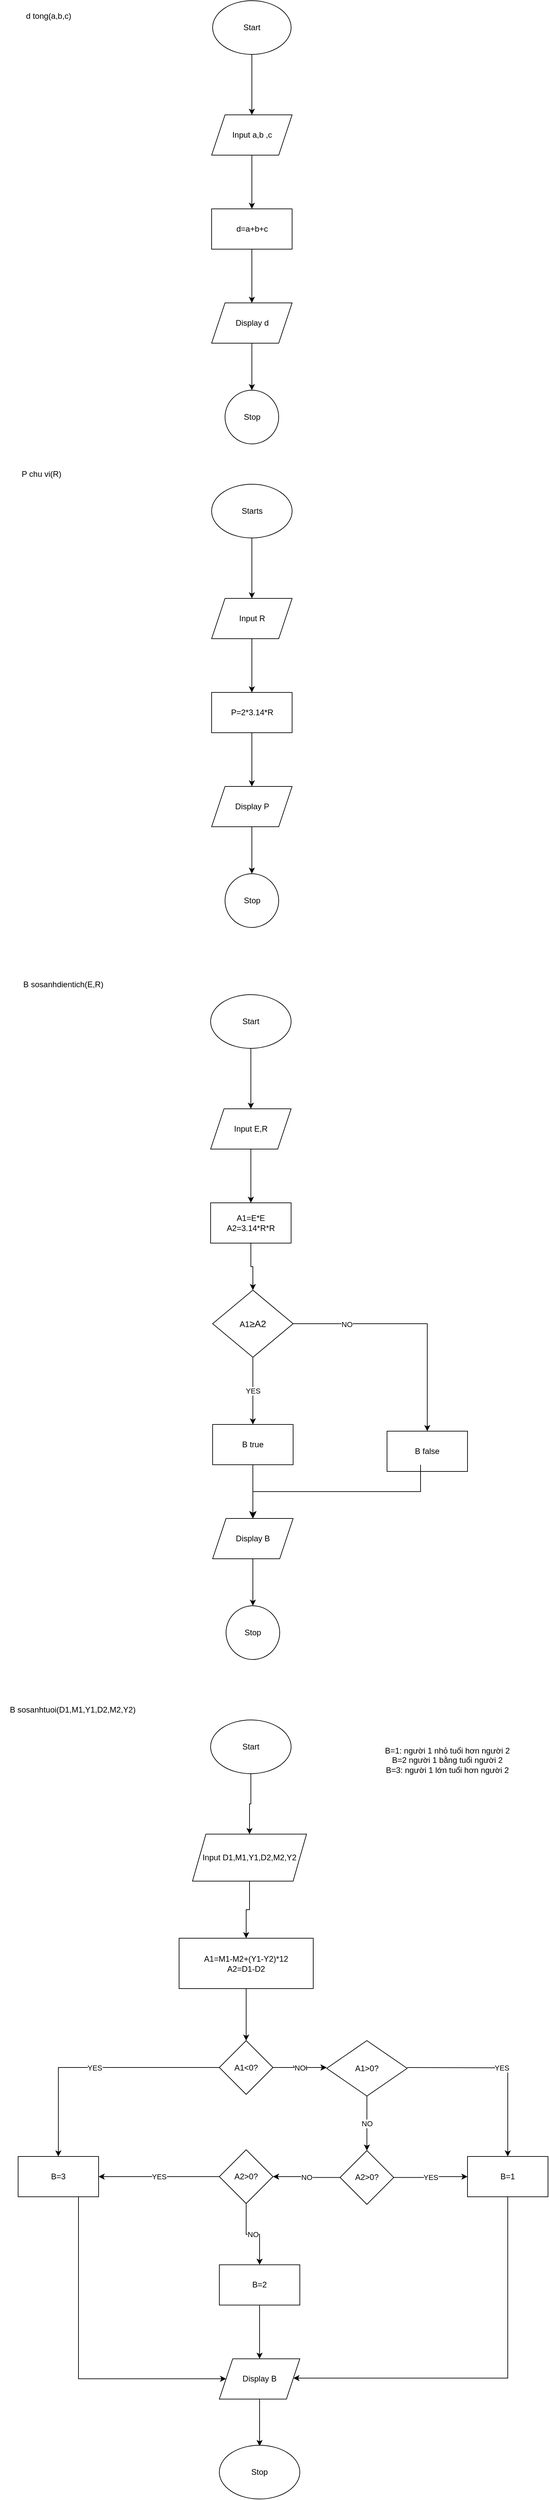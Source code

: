 <mxfile version="24.0.4" type="google">
  <diagram name="Trang-1" id="Qb2UkHAhqXrSYQ87C7z4">
    <mxGraphModel grid="1" page="1" gridSize="10" guides="1" tooltips="1" connect="1" arrows="1" fold="1" pageScale="1" pageWidth="827" pageHeight="1169" math="0" shadow="0">
      <root>
        <mxCell id="0" />
        <mxCell id="1" parent="0" />
        <mxCell id="z2Zu9x2-zzWwm6l-Nut3-3" value="d tong(a,b,c)" style="text;html=1;align=center;verticalAlign=middle;resizable=0;points=[];autosize=1;strokeColor=none;fillColor=none;" vertex="1" parent="1">
          <mxGeometry x="-800" y="8" width="90" height="30" as="geometry" />
        </mxCell>
        <mxCell id="z2Zu9x2-zzWwm6l-Nut3-9" value="" style="edgeStyle=orthogonalEdgeStyle;rounded=0;orthogonalLoop=1;jettySize=auto;html=1;" edge="1" parent="1" source="z2Zu9x2-zzWwm6l-Nut3-4" target="z2Zu9x2-zzWwm6l-Nut3-8">
          <mxGeometry relative="1" as="geometry" />
        </mxCell>
        <mxCell id="z2Zu9x2-zzWwm6l-Nut3-4" value="Start" style="ellipse;whiteSpace=wrap;html=1;" vertex="1" parent="1">
          <mxGeometry x="-510" width="117" height="80" as="geometry" />
        </mxCell>
        <mxCell id="z2Zu9x2-zzWwm6l-Nut3-11" value="" style="edgeStyle=orthogonalEdgeStyle;rounded=0;orthogonalLoop=1;jettySize=auto;html=1;" edge="1" parent="1" source="z2Zu9x2-zzWwm6l-Nut3-8" target="z2Zu9x2-zzWwm6l-Nut3-10">
          <mxGeometry relative="1" as="geometry" />
        </mxCell>
        <mxCell id="z2Zu9x2-zzWwm6l-Nut3-8" value="Input a,b ,c" style="shape=parallelogram;perimeter=parallelogramPerimeter;whiteSpace=wrap;html=1;fixedSize=1;" vertex="1" parent="1">
          <mxGeometry x="-511.5" y="170" width="120" height="60" as="geometry" />
        </mxCell>
        <mxCell id="z2Zu9x2-zzWwm6l-Nut3-13" value="" style="edgeStyle=orthogonalEdgeStyle;rounded=0;orthogonalLoop=1;jettySize=auto;html=1;" edge="1" parent="1" source="z2Zu9x2-zzWwm6l-Nut3-10" target="z2Zu9x2-zzWwm6l-Nut3-12">
          <mxGeometry relative="1" as="geometry" />
        </mxCell>
        <mxCell id="z2Zu9x2-zzWwm6l-Nut3-10" value="d=a+b+c" style="whiteSpace=wrap;html=1;" vertex="1" parent="1">
          <mxGeometry x="-511.5" y="310" width="120" height="60" as="geometry" />
        </mxCell>
        <mxCell id="z2Zu9x2-zzWwm6l-Nut3-18" value="" style="edgeStyle=orthogonalEdgeStyle;rounded=0;orthogonalLoop=1;jettySize=auto;html=1;" edge="1" parent="1" source="z2Zu9x2-zzWwm6l-Nut3-12" target="z2Zu9x2-zzWwm6l-Nut3-17">
          <mxGeometry relative="1" as="geometry" />
        </mxCell>
        <mxCell id="z2Zu9x2-zzWwm6l-Nut3-12" value="Display d" style="shape=parallelogram;perimeter=parallelogramPerimeter;whiteSpace=wrap;html=1;fixedSize=1;" vertex="1" parent="1">
          <mxGeometry x="-511.5" y="450" width="120" height="60" as="geometry" />
        </mxCell>
        <mxCell id="z2Zu9x2-zzWwm6l-Nut3-17" value="Stop" style="ellipse;whiteSpace=wrap;html=1;" vertex="1" parent="1">
          <mxGeometry x="-491.5" y="580" width="80" height="80" as="geometry" />
        </mxCell>
        <mxCell id="z2Zu9x2-zzWwm6l-Nut3-19" value="P chu vi(R)" style="text;html=1;align=center;verticalAlign=middle;whiteSpace=wrap;rounded=0;" vertex="1" parent="1">
          <mxGeometry x="-800" y="690" width="70" height="30" as="geometry" />
        </mxCell>
        <mxCell id="z2Zu9x2-zzWwm6l-Nut3-22" value="" style="edgeStyle=orthogonalEdgeStyle;rounded=0;orthogonalLoop=1;jettySize=auto;html=1;" edge="1" parent="1" source="z2Zu9x2-zzWwm6l-Nut3-20" target="z2Zu9x2-zzWwm6l-Nut3-21">
          <mxGeometry relative="1" as="geometry" />
        </mxCell>
        <mxCell id="z2Zu9x2-zzWwm6l-Nut3-20" value="Starts" style="ellipse;whiteSpace=wrap;html=1;" vertex="1" parent="1">
          <mxGeometry x="-511.5" y="720" width="120" height="80" as="geometry" />
        </mxCell>
        <mxCell id="z2Zu9x2-zzWwm6l-Nut3-24" value="" style="edgeStyle=orthogonalEdgeStyle;rounded=0;orthogonalLoop=1;jettySize=auto;html=1;" edge="1" parent="1" source="z2Zu9x2-zzWwm6l-Nut3-21" target="z2Zu9x2-zzWwm6l-Nut3-23">
          <mxGeometry relative="1" as="geometry" />
        </mxCell>
        <mxCell id="z2Zu9x2-zzWwm6l-Nut3-21" value="Input R" style="shape=parallelogram;perimeter=parallelogramPerimeter;whiteSpace=wrap;html=1;fixedSize=1;" vertex="1" parent="1">
          <mxGeometry x="-511.5" y="890" width="120" height="60" as="geometry" />
        </mxCell>
        <mxCell id="z2Zu9x2-zzWwm6l-Nut3-26" value="" style="edgeStyle=orthogonalEdgeStyle;rounded=0;orthogonalLoop=1;jettySize=auto;html=1;" edge="1" parent="1" source="z2Zu9x2-zzWwm6l-Nut3-23" target="z2Zu9x2-zzWwm6l-Nut3-25">
          <mxGeometry relative="1" as="geometry" />
        </mxCell>
        <mxCell id="z2Zu9x2-zzWwm6l-Nut3-23" value="P=2*3.14*R" style="whiteSpace=wrap;html=1;" vertex="1" parent="1">
          <mxGeometry x="-511.5" y="1030" width="120" height="60" as="geometry" />
        </mxCell>
        <mxCell id="z2Zu9x2-zzWwm6l-Nut3-28" value="" style="edgeStyle=orthogonalEdgeStyle;rounded=0;orthogonalLoop=1;jettySize=auto;html=1;" edge="1" parent="1" source="z2Zu9x2-zzWwm6l-Nut3-25" target="z2Zu9x2-zzWwm6l-Nut3-27">
          <mxGeometry relative="1" as="geometry" />
        </mxCell>
        <mxCell id="z2Zu9x2-zzWwm6l-Nut3-25" value="Display P" style="shape=parallelogram;perimeter=parallelogramPerimeter;whiteSpace=wrap;html=1;fixedSize=1;" vertex="1" parent="1">
          <mxGeometry x="-511.5" y="1170" width="120" height="60" as="geometry" />
        </mxCell>
        <mxCell id="z2Zu9x2-zzWwm6l-Nut3-27" value="Stop" style="ellipse;whiteSpace=wrap;html=1;" vertex="1" parent="1">
          <mxGeometry x="-491.5" y="1300" width="80" height="80" as="geometry" />
        </mxCell>
        <mxCell id="z2Zu9x2-zzWwm6l-Nut3-29" value="B sosanhdientich(E,R)" style="text;html=1;align=center;verticalAlign=middle;whiteSpace=wrap;rounded=0;" vertex="1" parent="1">
          <mxGeometry x="-795" y="1450" width="125" height="30" as="geometry" />
        </mxCell>
        <mxCell id="z2Zu9x2-zzWwm6l-Nut3-32" value="" style="edgeStyle=orthogonalEdgeStyle;rounded=0;orthogonalLoop=1;jettySize=auto;html=1;" edge="1" parent="1" source="z2Zu9x2-zzWwm6l-Nut3-30" target="z2Zu9x2-zzWwm6l-Nut3-31">
          <mxGeometry relative="1" as="geometry" />
        </mxCell>
        <mxCell id="z2Zu9x2-zzWwm6l-Nut3-30" value="Start" style="ellipse;whiteSpace=wrap;html=1;" vertex="1" parent="1">
          <mxGeometry x="-513" y="1480" width="120" height="80" as="geometry" />
        </mxCell>
        <mxCell id="z2Zu9x2-zzWwm6l-Nut3-34" value="" style="edgeStyle=orthogonalEdgeStyle;rounded=0;orthogonalLoop=1;jettySize=auto;html=1;" edge="1" parent="1" source="z2Zu9x2-zzWwm6l-Nut3-31" target="z2Zu9x2-zzWwm6l-Nut3-33">
          <mxGeometry relative="1" as="geometry" />
        </mxCell>
        <mxCell id="z2Zu9x2-zzWwm6l-Nut3-31" value="Input E,R" style="shape=parallelogram;perimeter=parallelogramPerimeter;whiteSpace=wrap;html=1;fixedSize=1;" vertex="1" parent="1">
          <mxGeometry x="-513" y="1650" width="120" height="60" as="geometry" />
        </mxCell>
        <mxCell id="z2Zu9x2-zzWwm6l-Nut3-38" value="" style="edgeStyle=orthogonalEdgeStyle;rounded=0;orthogonalLoop=1;jettySize=auto;html=1;" edge="1" parent="1" source="z2Zu9x2-zzWwm6l-Nut3-33" target="z2Zu9x2-zzWwm6l-Nut3-37">
          <mxGeometry relative="1" as="geometry" />
        </mxCell>
        <mxCell id="z2Zu9x2-zzWwm6l-Nut3-33" value="A1=E*E&lt;div&gt;A2=3.14*R*R&lt;/div&gt;" style="whiteSpace=wrap;html=1;" vertex="1" parent="1">
          <mxGeometry x="-513" y="1790" width="120" height="60" as="geometry" />
        </mxCell>
        <mxCell id="z2Zu9x2-zzWwm6l-Nut3-45" value="" style="edgeStyle=orthogonalEdgeStyle;rounded=0;orthogonalLoop=1;jettySize=auto;html=1;" edge="1" parent="1" source="z2Zu9x2-zzWwm6l-Nut3-37" target="z2Zu9x2-zzWwm6l-Nut3-44">
          <mxGeometry relative="1" as="geometry" />
        </mxCell>
        <mxCell id="z2Zu9x2-zzWwm6l-Nut3-46" value="NO" style="edgeLabel;html=1;align=center;verticalAlign=middle;resizable=0;points=[];" connectable="0" vertex="1" parent="z2Zu9x2-zzWwm6l-Nut3-45">
          <mxGeometry x="-0.558" y="-1" relative="1" as="geometry">
            <mxPoint as="offset" />
          </mxGeometry>
        </mxCell>
        <mxCell id="z2Zu9x2-zzWwm6l-Nut3-48" value="YES" style="edgeStyle=orthogonalEdgeStyle;rounded=0;orthogonalLoop=1;jettySize=auto;html=1;" edge="1" parent="1" source="z2Zu9x2-zzWwm6l-Nut3-37" target="z2Zu9x2-zzWwm6l-Nut3-47">
          <mxGeometry relative="1" as="geometry" />
        </mxCell>
        <mxCell id="z2Zu9x2-zzWwm6l-Nut3-37" value="A1&lt;font style=&quot;font-size: 14px;&quot;&gt;≥A2&lt;/font&gt;" style="rhombus;whiteSpace=wrap;html=1;" vertex="1" parent="1">
          <mxGeometry x="-510" y="1920" width="120" height="100" as="geometry" />
        </mxCell>
        <mxCell id="z2Zu9x2-zzWwm6l-Nut3-44" value="B false" style="whiteSpace=wrap;html=1;" vertex="1" parent="1">
          <mxGeometry x="-250" y="2130" width="120" height="60" as="geometry" />
        </mxCell>
        <mxCell id="z2Zu9x2-zzWwm6l-Nut3-50" value="" style="edgeStyle=orthogonalEdgeStyle;rounded=0;orthogonalLoop=1;jettySize=auto;html=1;" edge="1" parent="1" source="z2Zu9x2-zzWwm6l-Nut3-47" target="z2Zu9x2-zzWwm6l-Nut3-49">
          <mxGeometry relative="1" as="geometry" />
        </mxCell>
        <mxCell id="z2Zu9x2-zzWwm6l-Nut3-47" value="B true" style="whiteSpace=wrap;html=1;" vertex="1" parent="1">
          <mxGeometry x="-510" y="2120" width="120" height="60" as="geometry" />
        </mxCell>
        <mxCell id="z2Zu9x2-zzWwm6l-Nut3-53" value="" style="edgeStyle=orthogonalEdgeStyle;rounded=0;orthogonalLoop=1;jettySize=auto;html=1;entryX=0.5;entryY=0;entryDx=0;entryDy=0;" edge="1" parent="1" source="z2Zu9x2-zzWwm6l-Nut3-49" target="z2Zu9x2-zzWwm6l-Nut3-49">
          <mxGeometry relative="1" as="geometry">
            <Array as="points">
              <mxPoint x="-450" y="2240" />
              <mxPoint x="-450" y="2240" />
            </Array>
          </mxGeometry>
        </mxCell>
        <mxCell id="z2Zu9x2-zzWwm6l-Nut3-55" value="" style="edgeStyle=orthogonalEdgeStyle;rounded=0;orthogonalLoop=1;jettySize=auto;html=1;" edge="1" parent="1" source="z2Zu9x2-zzWwm6l-Nut3-49" target="z2Zu9x2-zzWwm6l-Nut3-54">
          <mxGeometry relative="1" as="geometry" />
        </mxCell>
        <mxCell id="z2Zu9x2-zzWwm6l-Nut3-49" value="Display B" style="shape=parallelogram;perimeter=parallelogramPerimeter;whiteSpace=wrap;html=1;fixedSize=1;" vertex="1" parent="1">
          <mxGeometry x="-510" y="2260" width="120" height="60" as="geometry" />
        </mxCell>
        <mxCell id="z2Zu9x2-zzWwm6l-Nut3-52" value="" style="edgeStyle=segmentEdgeStyle;endArrow=classic;html=1;curved=0;rounded=0;endSize=8;startSize=8;entryX=0.5;entryY=0;entryDx=0;entryDy=0;" edge="1" parent="1" target="z2Zu9x2-zzWwm6l-Nut3-49">
          <mxGeometry width="50" height="50" relative="1" as="geometry">
            <mxPoint x="-200" y="2180" as="sourcePoint" />
            <mxPoint x="-450" y="2250" as="targetPoint" />
            <Array as="points">
              <mxPoint x="-200" y="2220" />
              <mxPoint x="-450" y="2220" />
            </Array>
          </mxGeometry>
        </mxCell>
        <mxCell id="z2Zu9x2-zzWwm6l-Nut3-54" value="Stop" style="ellipse;whiteSpace=wrap;html=1;" vertex="1" parent="1">
          <mxGeometry x="-490" y="2390" width="80" height="80" as="geometry" />
        </mxCell>
        <mxCell id="z2Zu9x2-zzWwm6l-Nut3-56" value="B sosanhtuoi(D1,M1,Y1,D2,M2,Y2)" style="text;html=1;align=center;verticalAlign=middle;whiteSpace=wrap;rounded=0;" vertex="1" parent="1">
          <mxGeometry x="-827" y="2530" width="217" height="30" as="geometry" />
        </mxCell>
        <mxCell id="z2Zu9x2-zzWwm6l-Nut3-60" value="" style="edgeStyle=orthogonalEdgeStyle;rounded=0;orthogonalLoop=1;jettySize=auto;html=1;" edge="1" parent="1" source="z2Zu9x2-zzWwm6l-Nut3-57" target="z2Zu9x2-zzWwm6l-Nut3-59">
          <mxGeometry relative="1" as="geometry" />
        </mxCell>
        <mxCell id="z2Zu9x2-zzWwm6l-Nut3-57" value="Start" style="ellipse;whiteSpace=wrap;html=1;" vertex="1" parent="1">
          <mxGeometry x="-513" y="2560" width="120" height="80" as="geometry" />
        </mxCell>
        <mxCell id="z2Zu9x2-zzWwm6l-Nut3-58" value="B=1: người 1 nhỏ tuổi hơn người 2&lt;div&gt;B=2 người 1 bằng tuổi người 2&lt;br&gt;&lt;div&gt;&lt;div&gt;B=3: người 1 lớn tuổi hơn người 2&lt;/div&gt;&lt;/div&gt;&lt;/div&gt;" style="text;html=1;align=center;verticalAlign=middle;whiteSpace=wrap;rounded=0;" vertex="1" parent="1">
          <mxGeometry x="-280" y="2560" width="240" height="120" as="geometry" />
        </mxCell>
        <mxCell id="z2Zu9x2-zzWwm6l-Nut3-62" value="" style="edgeStyle=orthogonalEdgeStyle;rounded=0;orthogonalLoop=1;jettySize=auto;html=1;" edge="1" parent="1" source="z2Zu9x2-zzWwm6l-Nut3-59" target="z2Zu9x2-zzWwm6l-Nut3-61">
          <mxGeometry relative="1" as="geometry" />
        </mxCell>
        <mxCell id="z2Zu9x2-zzWwm6l-Nut3-59" value="Input D1,M1,Y1,D2,M2,Y2" style="shape=parallelogram;perimeter=parallelogramPerimeter;whiteSpace=wrap;html=1;fixedSize=1;" vertex="1" parent="1">
          <mxGeometry x="-540" y="2730" width="170" height="70" as="geometry" />
        </mxCell>
        <mxCell id="z2Zu9x2-zzWwm6l-Nut3-64" value="" style="edgeStyle=orthogonalEdgeStyle;rounded=0;orthogonalLoop=1;jettySize=auto;html=1;" edge="1" parent="1" source="z2Zu9x2-zzWwm6l-Nut3-61" target="z2Zu9x2-zzWwm6l-Nut3-63">
          <mxGeometry relative="1" as="geometry" />
        </mxCell>
        <mxCell id="z2Zu9x2-zzWwm6l-Nut3-61" value="A1=M1-M2+(Y1-Y2)*12&lt;div&gt;A2=D1-D2&lt;/div&gt;" style="whiteSpace=wrap;html=1;" vertex="1" parent="1">
          <mxGeometry x="-560" y="2885" width="200" height="75" as="geometry" />
        </mxCell>
        <mxCell id="z2Zu9x2-zzWwm6l-Nut3-66" value="YES" style="edgeStyle=orthogonalEdgeStyle;rounded=0;orthogonalLoop=1;jettySize=auto;html=1;" edge="1" parent="1" source="z2Zu9x2-zzWwm6l-Nut3-63" target="z2Zu9x2-zzWwm6l-Nut3-65">
          <mxGeometry relative="1" as="geometry" />
        </mxCell>
        <mxCell id="z2Zu9x2-zzWwm6l-Nut3-68" value="YES" style="edgeStyle=orthogonalEdgeStyle;rounded=0;orthogonalLoop=1;jettySize=auto;html=1;" edge="1" parent="1" source="z2Zu9x2-zzWwm6l-Nut3-63">
          <mxGeometry relative="1" as="geometry">
            <mxPoint x="-340" y="3077.5" as="targetPoint" />
          </mxGeometry>
        </mxCell>
        <mxCell id="z2Zu9x2-zzWwm6l-Nut3-71" value="NO" style="edgeStyle=orthogonalEdgeStyle;rounded=0;orthogonalLoop=1;jettySize=auto;html=1;" edge="1" parent="1" source="z2Zu9x2-zzWwm6l-Nut3-63">
          <mxGeometry relative="1" as="geometry">
            <mxPoint x="-340" y="3077.5" as="targetPoint" />
          </mxGeometry>
        </mxCell>
        <mxCell id="z2Zu9x2-zzWwm6l-Nut3-63" value="A1&amp;lt;0?" style="rhombus;whiteSpace=wrap;html=1;" vertex="1" parent="1">
          <mxGeometry x="-500" y="3037.5" width="80" height="80" as="geometry" />
        </mxCell>
        <mxCell id="z2Zu9x2-zzWwm6l-Nut3-83" value="" style="edgeStyle=orthogonalEdgeStyle;rounded=0;orthogonalLoop=1;jettySize=auto;html=1;" edge="1" parent="1" source="z2Zu9x2-zzWwm6l-Nut3-65">
          <mxGeometry relative="1" as="geometry">
            <mxPoint x="-489.917" y="3541" as="targetPoint" />
            <Array as="points">
              <mxPoint x="-710" y="3541" />
            </Array>
          </mxGeometry>
        </mxCell>
        <mxCell id="z2Zu9x2-zzWwm6l-Nut3-65" value="B=3" style="whiteSpace=wrap;html=1;" vertex="1" parent="1">
          <mxGeometry x="-800" y="3210" width="120" height="60" as="geometry" />
        </mxCell>
        <mxCell id="z2Zu9x2-zzWwm6l-Nut3-70" value="YES" style="edgeStyle=orthogonalEdgeStyle;rounded=0;orthogonalLoop=1;jettySize=auto;html=1;" edge="1" parent="1" target="z2Zu9x2-zzWwm6l-Nut3-69">
          <mxGeometry relative="1" as="geometry">
            <mxPoint x="-220" y="3077.5" as="sourcePoint" />
          </mxGeometry>
        </mxCell>
        <mxCell id="z2Zu9x2-zzWwm6l-Nut3-85" value="" style="edgeStyle=orthogonalEdgeStyle;rounded=0;orthogonalLoop=1;jettySize=auto;html=1;" edge="1" parent="1" source="z2Zu9x2-zzWwm6l-Nut3-69">
          <mxGeometry relative="1" as="geometry">
            <mxPoint x="-389.583" y="3540" as="targetPoint" />
            <Array as="points">
              <mxPoint x="-70" y="3540" />
            </Array>
          </mxGeometry>
        </mxCell>
        <mxCell id="z2Zu9x2-zzWwm6l-Nut3-69" value="B=1" style="whiteSpace=wrap;html=1;" vertex="1" parent="1">
          <mxGeometry x="-130" y="3210" width="120" height="60" as="geometry" />
        </mxCell>
        <mxCell id="z2Zu9x2-zzWwm6l-Nut3-74" value="NO" style="edgeStyle=orthogonalEdgeStyle;rounded=0;orthogonalLoop=1;jettySize=auto;html=1;" edge="1" parent="1" source="z2Zu9x2-zzWwm6l-Nut3-72" target="z2Zu9x2-zzWwm6l-Nut3-73">
          <mxGeometry relative="1" as="geometry" />
        </mxCell>
        <mxCell id="z2Zu9x2-zzWwm6l-Nut3-72" value="A1&amp;gt;0?" style="rhombus;whiteSpace=wrap;html=1;" vertex="1" parent="1">
          <mxGeometry x="-340" y="3037.5" width="120" height="82.5" as="geometry" />
        </mxCell>
        <mxCell id="z2Zu9x2-zzWwm6l-Nut3-75" value="YES" style="edgeStyle=orthogonalEdgeStyle;rounded=0;orthogonalLoop=1;jettySize=auto;html=1;" edge="1" parent="1" source="z2Zu9x2-zzWwm6l-Nut3-73" target="z2Zu9x2-zzWwm6l-Nut3-69">
          <mxGeometry relative="1" as="geometry" />
        </mxCell>
        <mxCell id="z2Zu9x2-zzWwm6l-Nut3-77" value="NO" style="edgeStyle=orthogonalEdgeStyle;rounded=0;orthogonalLoop=1;jettySize=auto;html=1;" edge="1" parent="1" source="z2Zu9x2-zzWwm6l-Nut3-73" target="z2Zu9x2-zzWwm6l-Nut3-76">
          <mxGeometry relative="1" as="geometry" />
        </mxCell>
        <mxCell id="z2Zu9x2-zzWwm6l-Nut3-73" value="A2&amp;gt;0?" style="rhombus;whiteSpace=wrap;html=1;" vertex="1" parent="1">
          <mxGeometry x="-320" y="3201.25" width="80" height="80" as="geometry" />
        </mxCell>
        <mxCell id="z2Zu9x2-zzWwm6l-Nut3-79" value="NO" style="edgeStyle=orthogonalEdgeStyle;rounded=0;orthogonalLoop=1;jettySize=auto;html=1;" edge="1" parent="1" source="z2Zu9x2-zzWwm6l-Nut3-76" target="z2Zu9x2-zzWwm6l-Nut3-78">
          <mxGeometry relative="1" as="geometry">
            <Array as="points">
              <mxPoint x="-460" y="3326" />
              <mxPoint x="-440" y="3326" />
            </Array>
          </mxGeometry>
        </mxCell>
        <mxCell id="z2Zu9x2-zzWwm6l-Nut3-90" value="YES" style="edgeStyle=orthogonalEdgeStyle;rounded=0;orthogonalLoop=1;jettySize=auto;html=1;" edge="1" parent="1" source="z2Zu9x2-zzWwm6l-Nut3-76">
          <mxGeometry relative="1" as="geometry">
            <mxPoint x="-680" y="3240" as="targetPoint" />
          </mxGeometry>
        </mxCell>
        <mxCell id="z2Zu9x2-zzWwm6l-Nut3-76" value="A2&amp;gt;0?" style="rhombus;whiteSpace=wrap;html=1;" vertex="1" parent="1">
          <mxGeometry x="-500" y="3200" width="80" height="80" as="geometry" />
        </mxCell>
        <mxCell id="z2Zu9x2-zzWwm6l-Nut3-81" value="" style="edgeStyle=orthogonalEdgeStyle;rounded=0;orthogonalLoop=1;jettySize=auto;html=1;" edge="1" parent="1" source="z2Zu9x2-zzWwm6l-Nut3-78" target="z2Zu9x2-zzWwm6l-Nut3-80">
          <mxGeometry relative="1" as="geometry" />
        </mxCell>
        <mxCell id="z2Zu9x2-zzWwm6l-Nut3-78" value="B=2" style="whiteSpace=wrap;html=1;" vertex="1" parent="1">
          <mxGeometry x="-500" y="3371.25" width="120" height="60" as="geometry" />
        </mxCell>
        <mxCell id="z2Zu9x2-zzWwm6l-Nut3-87" value="" style="edgeStyle=orthogonalEdgeStyle;rounded=0;orthogonalLoop=1;jettySize=auto;html=1;" edge="1" parent="1" source="z2Zu9x2-zzWwm6l-Nut3-80">
          <mxGeometry relative="1" as="geometry">
            <mxPoint x="-440" y="3641.25" as="targetPoint" />
          </mxGeometry>
        </mxCell>
        <mxCell id="z2Zu9x2-zzWwm6l-Nut3-80" value="Display B" style="shape=parallelogram;perimeter=parallelogramPerimeter;whiteSpace=wrap;html=1;fixedSize=1;" vertex="1" parent="1">
          <mxGeometry x="-500" y="3511.25" width="120" height="60" as="geometry" />
        </mxCell>
        <mxCell id="z2Zu9x2-zzWwm6l-Nut3-88" value="Stop" style="ellipse;whiteSpace=wrap;html=1;" vertex="1" parent="1">
          <mxGeometry x="-500" y="3640" width="120" height="80" as="geometry" />
        </mxCell>
      </root>
    </mxGraphModel>
  </diagram>
</mxfile>
